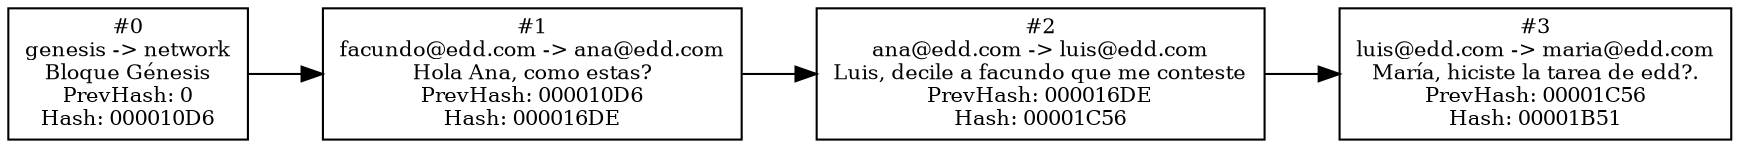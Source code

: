 digraph Blockchain {
  rankdir=LR;
  node [shape=box, fontsize=10];

  nodo1 [label="#0\ngenesis -> network\nBloque Génesis\nPrevHash: 0\nHash: 000010D6"];
  nodo2 [label="#1\nfacundo@edd.com -> ana@edd.com\nHola Ana, como estas?\nPrevHash: 000010D6\nHash: 000016DE"];
  nodo3 [label="#2\nana@edd.com -> luis@edd.com\nLuis, decile a facundo que me conteste\nPrevHash: 000016DE\nHash: 00001C56"];
  nodo4 [label="#3\nluis@edd.com -> maria@edd.com\nMaría, hiciste la tarea de edd?.\nPrevHash: 00001C56\nHash: 00001B51"];

  nodo1 -> nodo2;
  nodo2 -> nodo3;
  nodo3 -> nodo4;
}
